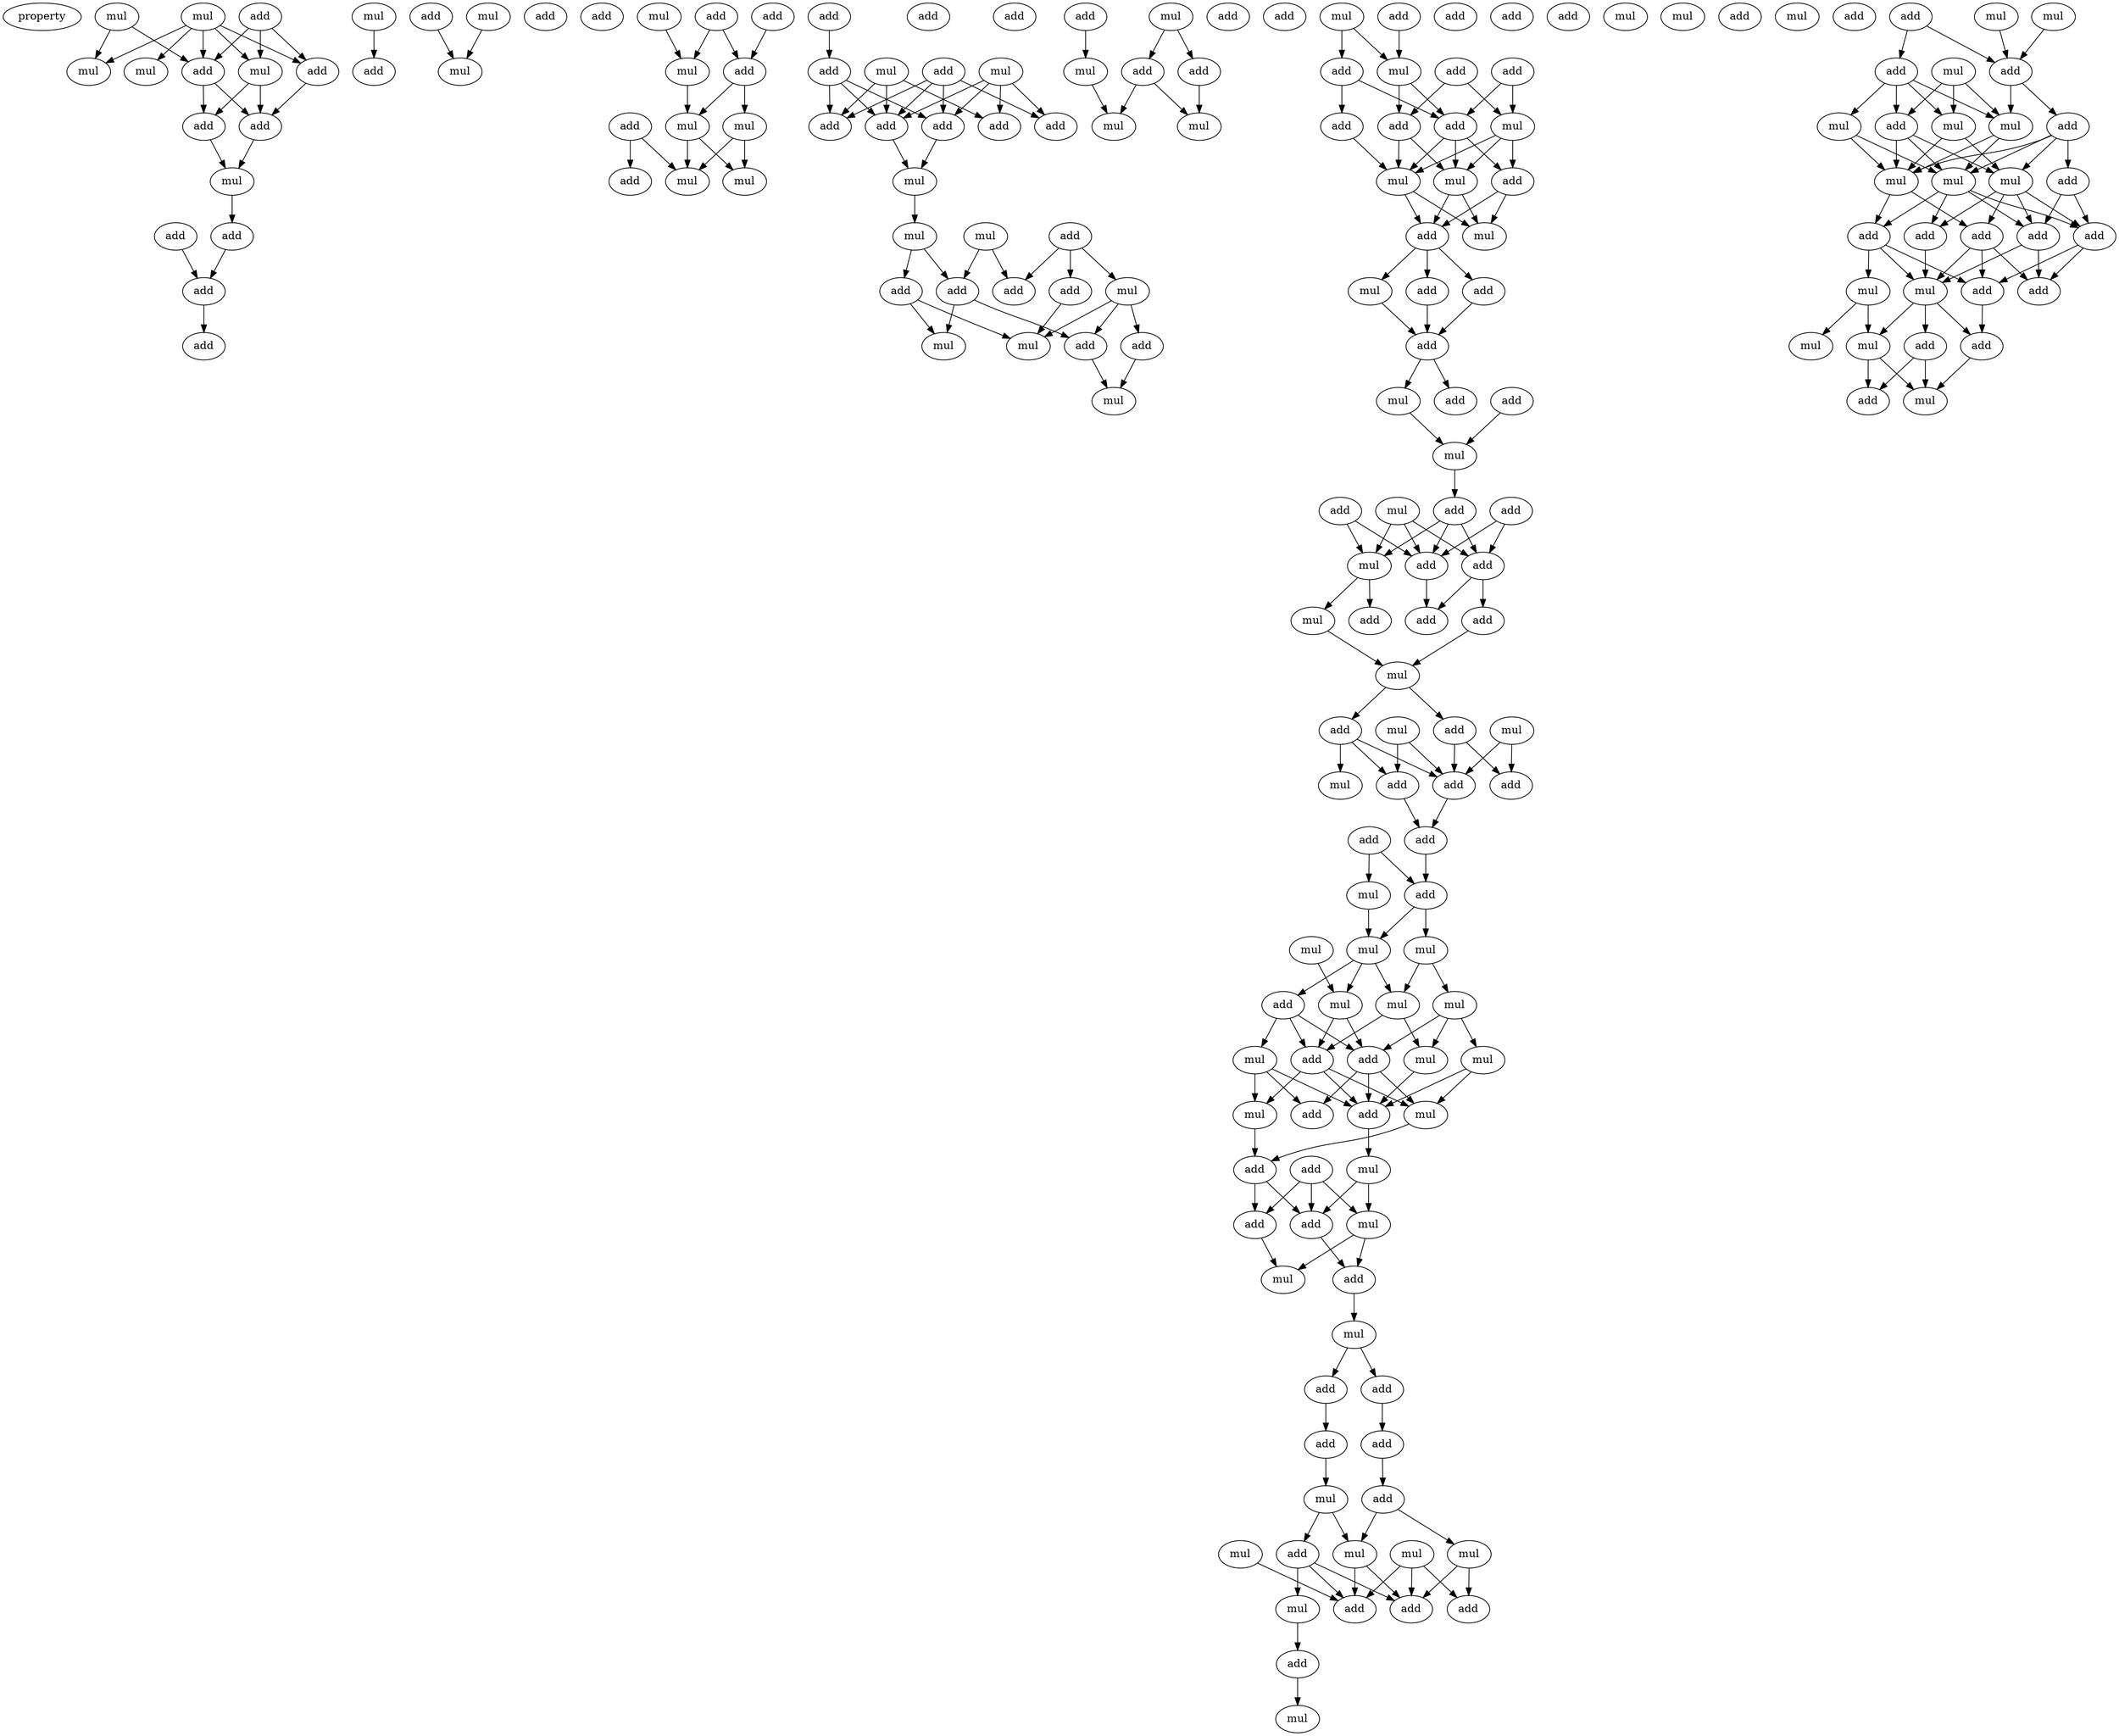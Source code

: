 digraph {
    node [fontcolor=black]
    property [mul=2,lf=1.8]
    0 [ label = mul ];
    1 [ label = add ];
    2 [ label = mul ];
    3 [ label = mul ];
    4 [ label = mul ];
    5 [ label = mul ];
    6 [ label = add ];
    7 [ label = add ];
    8 [ label = add ];
    9 [ label = add ];
    10 [ label = mul ];
    11 [ label = mul ];
    12 [ label = add ];
    13 [ label = add ];
    14 [ label = add ];
    15 [ label = add ];
    16 [ label = mul ];
    17 [ label = add ];
    18 [ label = add ];
    19 [ label = mul ];
    20 [ label = add ];
    21 [ label = add ];
    22 [ label = mul ];
    23 [ label = add ];
    24 [ label = add ];
    25 [ label = add ];
    26 [ label = mul ];
    27 [ label = add ];
    28 [ label = mul ];
    29 [ label = mul ];
    30 [ label = add ];
    31 [ label = mul ];
    32 [ label = mul ];
    33 [ label = add ];
    34 [ label = add ];
    35 [ label = mul ];
    36 [ label = add ];
    37 [ label = mul ];
    38 [ label = add ];
    39 [ label = add ];
    40 [ label = add ];
    41 [ label = add ];
    42 [ label = add ];
    43 [ label = mul ];
    44 [ label = mul ];
    45 [ label = mul ];
    46 [ label = add ];
    47 [ label = mul ];
    48 [ label = add ];
    49 [ label = add ];
    50 [ label = add ];
    51 [ label = add ];
    52 [ label = mul ];
    53 [ label = mul ];
    54 [ label = add ];
    55 [ label = add ];
    56 [ label = mul ];
    57 [ label = add ];
    58 [ label = add ];
    59 [ label = add ];
    60 [ label = mul ];
    61 [ label = add ];
    62 [ label = mul ];
    63 [ label = add ];
    64 [ label = mul ];
    65 [ label = add ];
    66 [ label = mul ];
    67 [ label = add ];
    68 [ label = mul ];
    69 [ label = add ];
    70 [ label = add ];
    71 [ label = add ];
    72 [ label = mul ];
    73 [ label = add ];
    74 [ label = mul ];
    75 [ label = add ];
    76 [ label = add ];
    77 [ label = add ];
    78 [ label = mul ];
    79 [ label = add ];
    80 [ label = mul ];
    81 [ label = add ];
    82 [ label = mul ];
    83 [ label = add ];
    84 [ label = mul ];
    85 [ label = add ];
    86 [ label = add ];
    87 [ label = add ];
    88 [ label = add ];
    89 [ label = add ];
    90 [ label = add ];
    91 [ label = add ];
    92 [ label = mul ];
    93 [ label = mul ];
    94 [ label = add ];
    95 [ label = mul ];
    96 [ label = add ];
    97 [ label = add ];
    98 [ label = mul ];
    99 [ label = add ];
    100 [ label = add ];
    101 [ label = mul ];
    102 [ label = add ];
    103 [ label = add ];
    104 [ label = add ];
    105 [ label = mul ];
    106 [ label = add ];
    107 [ label = add ];
    108 [ label = mul ];
    109 [ label = mul ];
    110 [ label = mul ];
    111 [ label = add ];
    112 [ label = mul ];
    113 [ label = add ];
    114 [ label = mul ];
    115 [ label = add ];
    116 [ label = add ];
    117 [ label = add ];
    118 [ label = add ];
    119 [ label = mul ];
    120 [ label = add ];
    121 [ label = mul ];
    122 [ label = mul ];
    123 [ label = mul ];
    124 [ label = mul ];
    125 [ label = mul ];
    126 [ label = mul ];
    127 [ label = add ];
    128 [ label = mul ];
    129 [ label = mul ];
    130 [ label = add ];
    131 [ label = add ];
    132 [ label = mul ];
    133 [ label = add ];
    134 [ label = mul ];
    135 [ label = add ];
    136 [ label = mul ];
    137 [ label = mul ];
    138 [ label = add ];
    139 [ label = add ];
    140 [ label = mul ];
    141 [ label = add ];
    142 [ label = add ];
    143 [ label = add ];
    144 [ label = mul ];
    145 [ label = mul ];
    146 [ label = mul ];
    147 [ label = add ];
    148 [ label = add ];
    149 [ label = add ];
    150 [ label = add ];
    151 [ label = add ];
    152 [ label = mul ];
    153 [ label = add ];
    154 [ label = mul ];
    155 [ label = mul ];
    156 [ label = mul ];
    157 [ label = mul ];
    158 [ label = add ];
    159 [ label = add ];
    160 [ label = add ];
    161 [ label = add ];
    162 [ label = mul ];
    163 [ label = add ];
    164 [ label = mul ];
    165 [ label = add ];
    166 [ label = mul ];
    167 [ label = mul ];
    168 [ label = add ];
    169 [ label = add ];
    170 [ label = mul ];
    171 [ label = add ];
    172 [ label = mul ];
    173 [ label = mul ];
    174 [ label = add ];
    175 [ label = mul ];
    176 [ label = mul ];
    177 [ label = add ];
    178 [ label = mul ];
    179 [ label = mul ];
    180 [ label = add ];
    181 [ label = add ];
    182 [ label = add ];
    183 [ label = add ];
    184 [ label = add ];
    185 [ label = add ];
    186 [ label = add ];
    187 [ label = mul ];
    188 [ label = mul ];
    189 [ label = add ];
    190 [ label = mul ];
    191 [ label = mul ];
    192 [ label = add ];
    193 [ label = add ];
    194 [ label = mul ];
    0 -> 3 [ name = 0 ];
    0 -> 4 [ name = 1 ];
    0 -> 5 [ name = 2 ];
    0 -> 6 [ name = 3 ];
    0 -> 7 [ name = 4 ];
    1 -> 4 [ name = 5 ];
    1 -> 6 [ name = 6 ];
    1 -> 7 [ name = 7 ];
    2 -> 3 [ name = 8 ];
    2 -> 6 [ name = 9 ];
    4 -> 8 [ name = 10 ];
    4 -> 9 [ name = 11 ];
    6 -> 8 [ name = 12 ];
    6 -> 9 [ name = 13 ];
    7 -> 8 [ name = 14 ];
    8 -> 10 [ name = 15 ];
    9 -> 10 [ name = 16 ];
    10 -> 14 [ name = 17 ];
    11 -> 13 [ name = 18 ];
    12 -> 17 [ name = 19 ];
    14 -> 17 [ name = 20 ];
    15 -> 19 [ name = 21 ];
    16 -> 19 [ name = 22 ];
    17 -> 18 [ name = 23 ];
    22 -> 26 [ name = 24 ];
    23 -> 25 [ name = 25 ];
    23 -> 26 [ name = 26 ];
    24 -> 25 [ name = 27 ];
    25 -> 28 [ name = 28 ];
    25 -> 29 [ name = 29 ];
    26 -> 29 [ name = 30 ];
    27 -> 30 [ name = 31 ];
    27 -> 31 [ name = 32 ];
    28 -> 31 [ name = 33 ];
    28 -> 32 [ name = 34 ];
    29 -> 31 [ name = 35 ];
    29 -> 32 [ name = 36 ];
    33 -> 34 [ name = 37 ];
    34 -> 38 [ name = 38 ];
    34 -> 41 [ name = 39 ];
    34 -> 42 [ name = 40 ];
    35 -> 38 [ name = 41 ];
    35 -> 39 [ name = 42 ];
    35 -> 41 [ name = 43 ];
    36 -> 38 [ name = 44 ];
    36 -> 40 [ name = 45 ];
    36 -> 41 [ name = 46 ];
    36 -> 42 [ name = 47 ];
    37 -> 38 [ name = 48 ];
    37 -> 39 [ name = 49 ];
    37 -> 40 [ name = 50 ];
    37 -> 42 [ name = 51 ];
    38 -> 43 [ name = 52 ];
    42 -> 43 [ name = 53 ];
    43 -> 44 [ name = 54 ];
    44 -> 50 [ name = 55 ];
    44 -> 51 [ name = 56 ];
    45 -> 49 [ name = 57 ];
    45 -> 50 [ name = 58 ];
    46 -> 47 [ name = 59 ];
    46 -> 48 [ name = 60 ];
    46 -> 49 [ name = 61 ];
    47 -> 52 [ name = 62 ];
    47 -> 54 [ name = 63 ];
    47 -> 55 [ name = 64 ];
    48 -> 52 [ name = 65 ];
    50 -> 53 [ name = 66 ];
    50 -> 54 [ name = 67 ];
    51 -> 52 [ name = 68 ];
    51 -> 53 [ name = 69 ];
    54 -> 56 [ name = 70 ];
    55 -> 56 [ name = 71 ];
    59 -> 62 [ name = 72 ];
    60 -> 61 [ name = 73 ];
    60 -> 63 [ name = 74 ];
    61 -> 64 [ name = 75 ];
    62 -> 66 [ name = 76 ];
    63 -> 64 [ name = 77 ];
    63 -> 66 [ name = 78 ];
    68 -> 72 [ name = 79 ];
    68 -> 73 [ name = 80 ];
    69 -> 72 [ name = 81 ];
    70 -> 74 [ name = 82 ];
    70 -> 76 [ name = 83 ];
    71 -> 74 [ name = 84 ];
    71 -> 75 [ name = 85 ];
    72 -> 75 [ name = 86 ];
    72 -> 76 [ name = 87 ];
    73 -> 76 [ name = 88 ];
    73 -> 77 [ name = 89 ];
    74 -> 78 [ name = 90 ];
    74 -> 79 [ name = 91 ];
    74 -> 80 [ name = 92 ];
    75 -> 78 [ name = 93 ];
    75 -> 80 [ name = 94 ];
    76 -> 78 [ name = 95 ];
    76 -> 79 [ name = 96 ];
    76 -> 80 [ name = 97 ];
    77 -> 78 [ name = 98 ];
    78 -> 81 [ name = 99 ];
    78 -> 82 [ name = 100 ];
    79 -> 81 [ name = 101 ];
    79 -> 82 [ name = 102 ];
    80 -> 81 [ name = 103 ];
    80 -> 82 [ name = 104 ];
    81 -> 84 [ name = 105 ];
    81 -> 86 [ name = 106 ];
    81 -> 87 [ name = 107 ];
    84 -> 88 [ name = 108 ];
    86 -> 88 [ name = 109 ];
    87 -> 88 [ name = 110 ];
    88 -> 90 [ name = 111 ];
    88 -> 92 [ name = 112 ];
    91 -> 93 [ name = 113 ];
    92 -> 93 [ name = 114 ];
    93 -> 97 [ name = 115 ];
    94 -> 98 [ name = 116 ];
    94 -> 99 [ name = 117 ];
    95 -> 98 [ name = 118 ];
    95 -> 99 [ name = 119 ];
    95 -> 100 [ name = 120 ];
    96 -> 99 [ name = 121 ];
    96 -> 100 [ name = 122 ];
    97 -> 98 [ name = 123 ];
    97 -> 99 [ name = 124 ];
    97 -> 100 [ name = 125 ];
    98 -> 101 [ name = 126 ];
    98 -> 102 [ name = 127 ];
    99 -> 103 [ name = 128 ];
    100 -> 103 [ name = 129 ];
    100 -> 104 [ name = 130 ];
    101 -> 105 [ name = 131 ];
    104 -> 105 [ name = 132 ];
    105 -> 106 [ name = 133 ];
    105 -> 107 [ name = 134 ];
    106 -> 111 [ name = 135 ];
    106 -> 113 [ name = 136 ];
    107 -> 111 [ name = 137 ];
    107 -> 114 [ name = 138 ];
    107 -> 115 [ name = 139 ];
    108 -> 111 [ name = 140 ];
    108 -> 115 [ name = 141 ];
    109 -> 111 [ name = 142 ];
    109 -> 113 [ name = 143 ];
    111 -> 117 [ name = 144 ];
    115 -> 117 [ name = 145 ];
    116 -> 119 [ name = 146 ];
    116 -> 120 [ name = 147 ];
    117 -> 120 [ name = 148 ];
    119 -> 122 [ name = 149 ];
    120 -> 121 [ name = 150 ];
    120 -> 122 [ name = 151 ];
    121 -> 124 [ name = 152 ];
    121 -> 125 [ name = 153 ];
    122 -> 125 [ name = 154 ];
    122 -> 126 [ name = 155 ];
    122 -> 127 [ name = 156 ];
    123 -> 126 [ name = 157 ];
    124 -> 128 [ name = 158 ];
    124 -> 129 [ name = 159 ];
    124 -> 130 [ name = 160 ];
    125 -> 128 [ name = 161 ];
    125 -> 131 [ name = 162 ];
    126 -> 130 [ name = 163 ];
    126 -> 131 [ name = 164 ];
    127 -> 130 [ name = 165 ];
    127 -> 131 [ name = 166 ];
    127 -> 132 [ name = 167 ];
    128 -> 135 [ name = 168 ];
    129 -> 134 [ name = 169 ];
    129 -> 135 [ name = 170 ];
    130 -> 133 [ name = 171 ];
    130 -> 134 [ name = 172 ];
    130 -> 135 [ name = 173 ];
    131 -> 134 [ name = 174 ];
    131 -> 135 [ name = 175 ];
    131 -> 136 [ name = 176 ];
    132 -> 133 [ name = 177 ];
    132 -> 135 [ name = 178 ];
    132 -> 136 [ name = 179 ];
    134 -> 139 [ name = 180 ];
    135 -> 137 [ name = 181 ];
    136 -> 139 [ name = 182 ];
    137 -> 140 [ name = 183 ];
    137 -> 141 [ name = 184 ];
    138 -> 140 [ name = 185 ];
    138 -> 141 [ name = 186 ];
    138 -> 142 [ name = 187 ];
    139 -> 141 [ name = 188 ];
    139 -> 142 [ name = 189 ];
    140 -> 143 [ name = 190 ];
    140 -> 145 [ name = 191 ];
    141 -> 143 [ name = 192 ];
    142 -> 145 [ name = 193 ];
    143 -> 146 [ name = 194 ];
    146 -> 148 [ name = 195 ];
    146 -> 149 [ name = 196 ];
    148 -> 150 [ name = 197 ];
    149 -> 151 [ name = 198 ];
    150 -> 153 [ name = 199 ];
    151 -> 152 [ name = 200 ];
    152 -> 154 [ name = 201 ];
    152 -> 158 [ name = 202 ];
    153 -> 154 [ name = 203 ];
    153 -> 156 [ name = 204 ];
    154 -> 159 [ name = 205 ];
    154 -> 160 [ name = 206 ];
    155 -> 159 [ name = 207 ];
    156 -> 160 [ name = 208 ];
    156 -> 161 [ name = 209 ];
    157 -> 159 [ name = 210 ];
    157 -> 160 [ name = 211 ];
    157 -> 161 [ name = 212 ];
    158 -> 159 [ name = 213 ];
    158 -> 160 [ name = 214 ];
    158 -> 162 [ name = 215 ];
    162 -> 163 [ name = 216 ];
    163 -> 164 [ name = 217 ];
    165 -> 168 [ name = 218 ];
    165 -> 169 [ name = 219 ];
    166 -> 169 [ name = 220 ];
    167 -> 169 [ name = 221 ];
    168 -> 172 [ name = 222 ];
    168 -> 173 [ name = 223 ];
    168 -> 174 [ name = 224 ];
    168 -> 175 [ name = 225 ];
    169 -> 171 [ name = 226 ];
    169 -> 175 [ name = 227 ];
    170 -> 172 [ name = 228 ];
    170 -> 174 [ name = 229 ];
    170 -> 175 [ name = 230 ];
    171 -> 176 [ name = 231 ];
    171 -> 177 [ name = 232 ];
    171 -> 178 [ name = 233 ];
    171 -> 179 [ name = 234 ];
    172 -> 178 [ name = 235 ];
    172 -> 179 [ name = 236 ];
    173 -> 176 [ name = 237 ];
    173 -> 179 [ name = 238 ];
    174 -> 176 [ name = 239 ];
    174 -> 178 [ name = 240 ];
    174 -> 179 [ name = 241 ];
    175 -> 176 [ name = 242 ];
    175 -> 179 [ name = 243 ];
    176 -> 180 [ name = 244 ];
    176 -> 181 [ name = 245 ];
    176 -> 182 [ name = 246 ];
    176 -> 184 [ name = 247 ];
    177 -> 182 [ name = 248 ];
    177 -> 184 [ name = 249 ];
    178 -> 180 [ name = 250 ];
    178 -> 182 [ name = 251 ];
    178 -> 183 [ name = 252 ];
    178 -> 184 [ name = 253 ];
    179 -> 181 [ name = 254 ];
    179 -> 183 [ name = 255 ];
    180 -> 187 [ name = 256 ];
    181 -> 185 [ name = 257 ];
    181 -> 187 [ name = 258 ];
    181 -> 188 [ name = 259 ];
    182 -> 185 [ name = 260 ];
    182 -> 186 [ name = 261 ];
    183 -> 185 [ name = 262 ];
    183 -> 186 [ name = 263 ];
    183 -> 187 [ name = 264 ];
    184 -> 186 [ name = 265 ];
    184 -> 187 [ name = 266 ];
    185 -> 192 [ name = 267 ];
    187 -> 189 [ name = 268 ];
    187 -> 190 [ name = 269 ];
    187 -> 192 [ name = 270 ];
    188 -> 190 [ name = 271 ];
    188 -> 191 [ name = 272 ];
    189 -> 193 [ name = 273 ];
    189 -> 194 [ name = 274 ];
    190 -> 193 [ name = 275 ];
    190 -> 194 [ name = 276 ];
    192 -> 194 [ name = 277 ];
}
